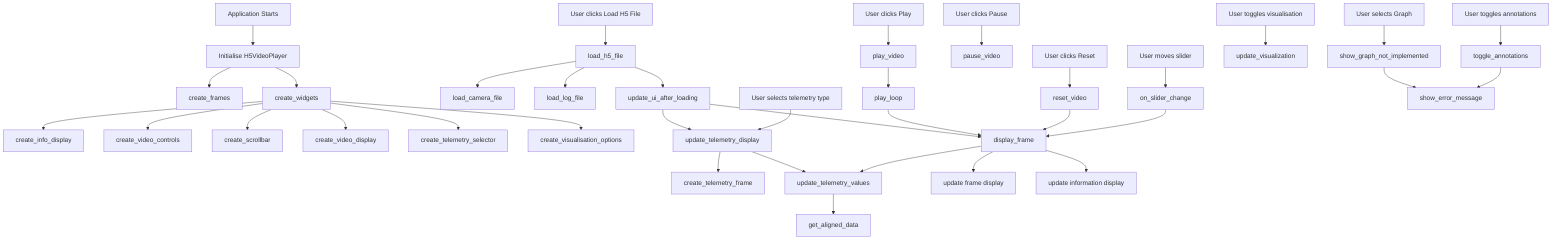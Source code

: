 flowchart TD
    A[Application Starts] --> B[Initialise H5VideoPlayer]
    B --> C[create_frames]
    B --> D[create_widgets]
    D --> E1[create_info_display]
    D --> E[create_video_controls]
    D --> F[create_scrollbar]
    D --> G[create_video_display]
    D --> I[create_telemetry_selector]
    D --> J[create_visualisation_options]
    
    K[User clicks Load H5 File] --> L[load_h5_file]
    L --> M[load_camera_file]
    L --> N[load_log_file]
    L --> O[update_ui_after_loading]
    O --> P[display_frame]
    O --> Q[update_telemetry_display]
    
    R[User clicks Play] --> S[play_video]
    S --> T[play_loop]
    T --> P
    
    U[User clicks Pause] --> V[pause_video]
    
    W[User clicks Reset] --> X[reset_video]
    X --> P
    
    Y[User moves slider] --> Z[on_slider_change]
    Z --> P
    
    AA[User selects telemetry type] --> Q
    Q --> AB[create_telemetry_frame]
    Q --> AC[update_telemetry_values]
    
    AC --> AD[get_aligned_data]
    P --> AC
    
    AE[User toggles visualisation] --> AF[update_visualization]
    
    AG[User selects Graph] --> AH[show_graph_not_implemented]
    AH --> AI[show_error_message]
    
    AJ[User toggles annotations] --> AK[toggle_annotations]
    AK --> AI
    
    P --> AL[update frame display]
    P --> AM[update information display]